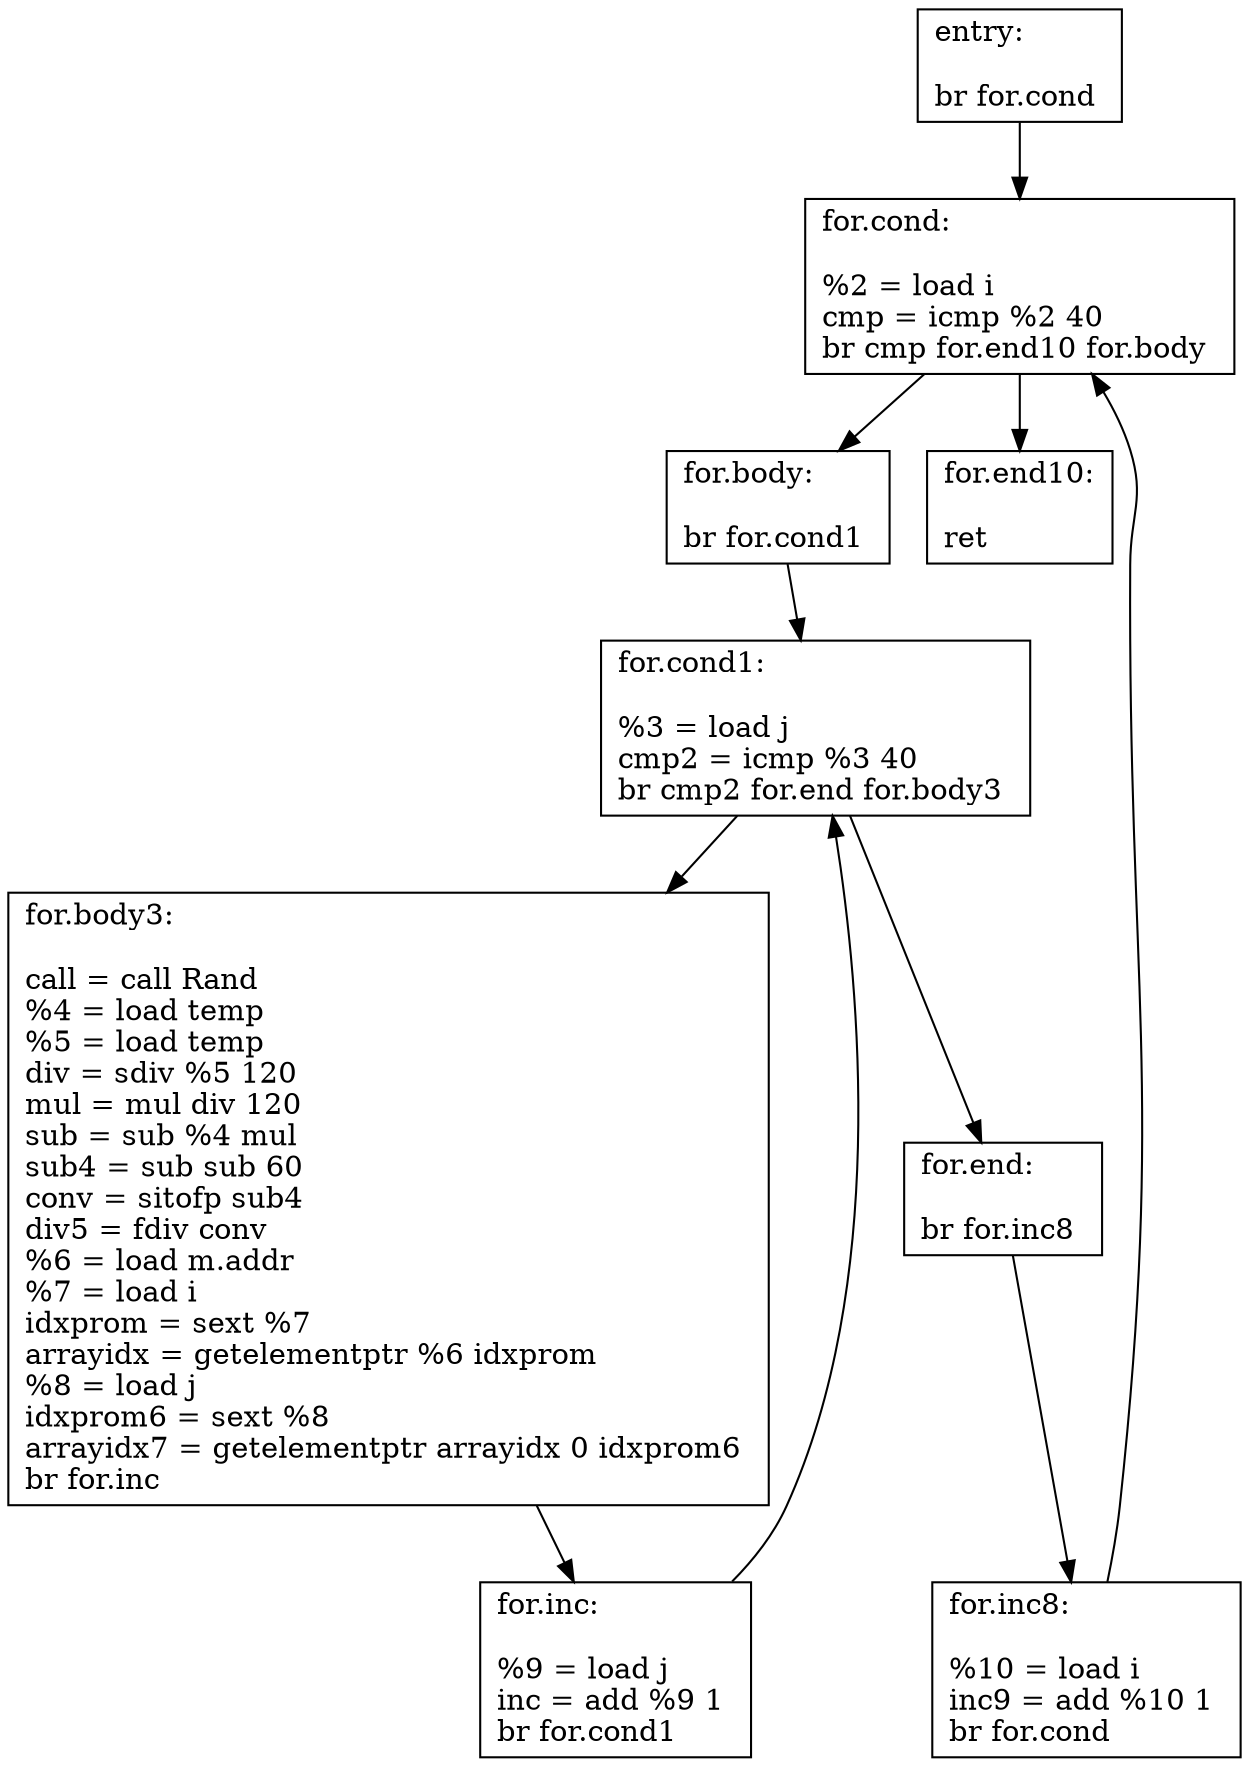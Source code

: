 digraph "CFG for 'rInitmatrix' function" {
	entry[shape=record,
		label="{entry:\l\l
			br for.cond \l
		}"
	];
	entry -> forcond;
	forcond[shape=record,
		label="{for.cond:\l\l
			%2 = load i \l
			cmp = icmp %2 40 \l
			br cmp for.end10 for.body \l
		}"
	];
	forcond -> forbody;
	forcond -> forend10;
	forbody[shape=record,
		label="{for.body:\l\l
			br for.cond1 \l
		}"
	];
	forbody -> forcond1;
	forcond1[shape=record,
		label="{for.cond1:\l\l
			%3 = load j \l
			cmp2 = icmp %3 40 \l
			br cmp2 for.end for.body3 \l
		}"
	];
	forcond1 -> forbody3;
	forcond1 -> forend;
	forbody3[shape=record,
		label="{for.body3:\l\l
			call = call Rand \l
			%4 = load temp \l
			%5 = load temp \l
			div = sdiv %5 120 \l
			mul = mul div 120 \l
			sub = sub %4 mul \l
			sub4 = sub sub 60 \l
			conv = sitofp sub4 \l
			div5 = fdiv conv \l
			%6 = load m.addr \l
			%7 = load i \l
			idxprom = sext %7 \l
			arrayidx = getelementptr %6 idxprom \l
			%8 = load j \l
			idxprom6 = sext %8 \l
			arrayidx7 = getelementptr arrayidx 0 idxprom6 \l
			br for.inc \l
		}"
	];
	forbody3 -> forinc;
	forinc[shape=record,
		label="{for.inc:\l\l
			%9 = load j \l
			inc = add %9 1 \l
			br for.cond1 \l
		}"
	];
	forinc -> forcond1;
	forend[shape=record,
		label="{for.end:\l\l
			br for.inc8 \l
		}"
	];
	forend -> forinc8;
	forinc8[shape=record,
		label="{for.inc8:\l\l
			%10 = load i \l
			inc9 = add %10 1 \l
			br for.cond \l
		}"
	];
	forinc8 -> forcond;
	forend10[shape=record,
		label="{for.end10:\l\l
			ret \l
		}"
	];
}
